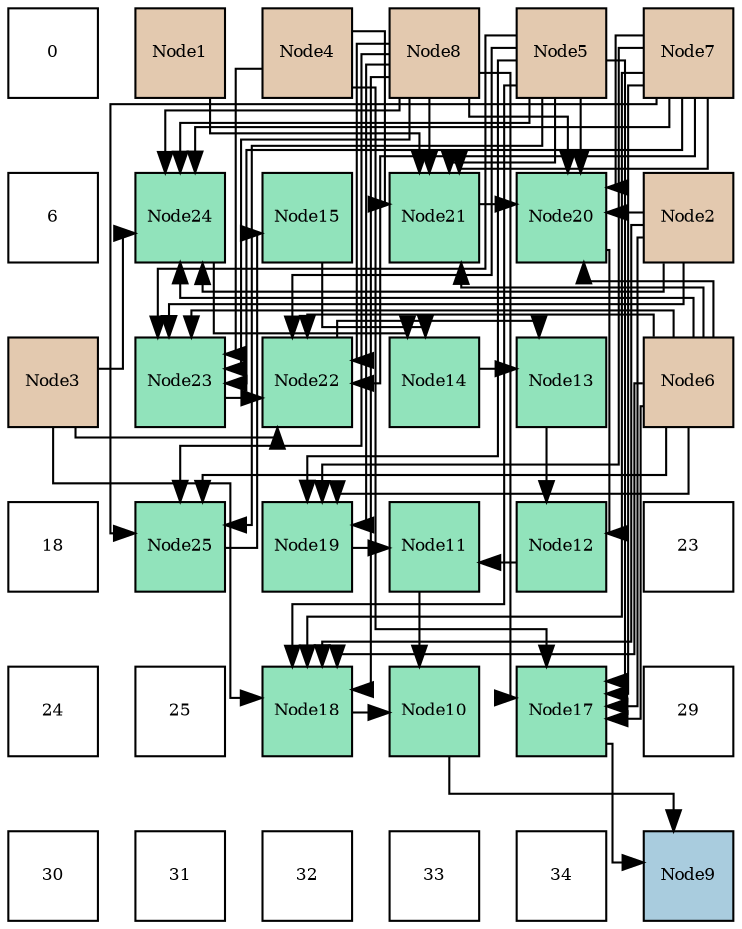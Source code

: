 digraph layout{
 rankdir=TB;
 splines=ortho;
 node [style=filled shape=square fixedsize=true width=0.6];
0[label="0", fontsize=8, fillcolor="#ffffff"];
1[label="Node1", fontsize=8, fillcolor="#e3c9af"];
2[label="Node4", fontsize=8, fillcolor="#e3c9af"];
3[label="Node8", fontsize=8, fillcolor="#e3c9af"];
4[label="Node5", fontsize=8, fillcolor="#e3c9af"];
5[label="Node7", fontsize=8, fillcolor="#e3c9af"];
6[label="6", fontsize=8, fillcolor="#ffffff"];
7[label="Node24", fontsize=8, fillcolor="#91e3bb"];
8[label="Node15", fontsize=8, fillcolor="#91e3bb"];
9[label="Node21", fontsize=8, fillcolor="#91e3bb"];
10[label="Node20", fontsize=8, fillcolor="#91e3bb"];
11[label="Node2", fontsize=8, fillcolor="#e3c9af"];
12[label="Node3", fontsize=8, fillcolor="#e3c9af"];
13[label="Node23", fontsize=8, fillcolor="#91e3bb"];
14[label="Node22", fontsize=8, fillcolor="#91e3bb"];
15[label="Node14", fontsize=8, fillcolor="#91e3bb"];
16[label="Node13", fontsize=8, fillcolor="#91e3bb"];
17[label="Node6", fontsize=8, fillcolor="#e3c9af"];
18[label="18", fontsize=8, fillcolor="#ffffff"];
19[label="Node25", fontsize=8, fillcolor="#91e3bb"];
20[label="Node19", fontsize=8, fillcolor="#91e3bb"];
21[label="Node11", fontsize=8, fillcolor="#91e3bb"];
22[label="Node12", fontsize=8, fillcolor="#91e3bb"];
23[label="23", fontsize=8, fillcolor="#ffffff"];
24[label="24", fontsize=8, fillcolor="#ffffff"];
25[label="25", fontsize=8, fillcolor="#ffffff"];
26[label="Node18", fontsize=8, fillcolor="#91e3bb"];
27[label="Node10", fontsize=8, fillcolor="#91e3bb"];
28[label="Node17", fontsize=8, fillcolor="#91e3bb"];
29[label="29", fontsize=8, fillcolor="#ffffff"];
30[label="30", fontsize=8, fillcolor="#ffffff"];
31[label="31", fontsize=8, fillcolor="#ffffff"];
32[label="32", fontsize=8, fillcolor="#ffffff"];
33[label="33", fontsize=8, fillcolor="#ffffff"];
34[label="34", fontsize=8, fillcolor="#ffffff"];
35[label="Node9", fontsize=8, fillcolor="#a9ccde"];
edge [constraint=false, style=vis];27 -> 35;
28 -> 35;
21 -> 27;
26 -> 27;
22 -> 21;
20 -> 21;
16 -> 22;
10 -> 22;
15 -> 16;
14 -> 16;
8 -> 15;
7 -> 15;
19 -> 8;
9 -> 10;
11 -> 10;
4 -> 10;
17 -> 10;
5 -> 10;
3 -> 10;
13 -> 14;
12 -> 14;
4 -> 14;
17 -> 14;
5 -> 14;
3 -> 14;
11 -> 28;
2 -> 28;
4 -> 28;
17 -> 28;
5 -> 28;
3 -> 28;
11 -> 26;
12 -> 26;
4 -> 26;
17 -> 26;
5 -> 26;
3 -> 26;
4 -> 20;
17 -> 20;
5 -> 20;
3 -> 20;
1 -> 9;
2 -> 9;
4 -> 9;
17 -> 9;
5 -> 9;
3 -> 9;
11 -> 13;
2 -> 13;
4 -> 13;
17 -> 13;
5 -> 13;
3 -> 13;
11 -> 7;
12 -> 7;
4 -> 7;
17 -> 7;
5 -> 7;
3 -> 7;
4 -> 19;
17 -> 19;
5 -> 19;
3 -> 19;
edge [constraint=true, style=invis];
0 -> 6 -> 12 -> 18 -> 24 -> 30;
1 -> 7 -> 13 -> 19 -> 25 -> 31;
2 -> 8 -> 14 -> 20 -> 26 -> 32;
3 -> 9 -> 15 -> 21 -> 27 -> 33;
4 -> 10 -> 16 -> 22 -> 28 -> 34;
5 -> 11 -> 17 -> 23 -> 29 -> 35;
rank = same {0 -> 1 -> 2 -> 3 -> 4 -> 5};
rank = same {6 -> 7 -> 8 -> 9 -> 10 -> 11};
rank = same {12 -> 13 -> 14 -> 15 -> 16 -> 17};
rank = same {18 -> 19 -> 20 -> 21 -> 22 -> 23};
rank = same {24 -> 25 -> 26 -> 27 -> 28 -> 29};
rank = same {30 -> 31 -> 32 -> 33 -> 34 -> 35};
}